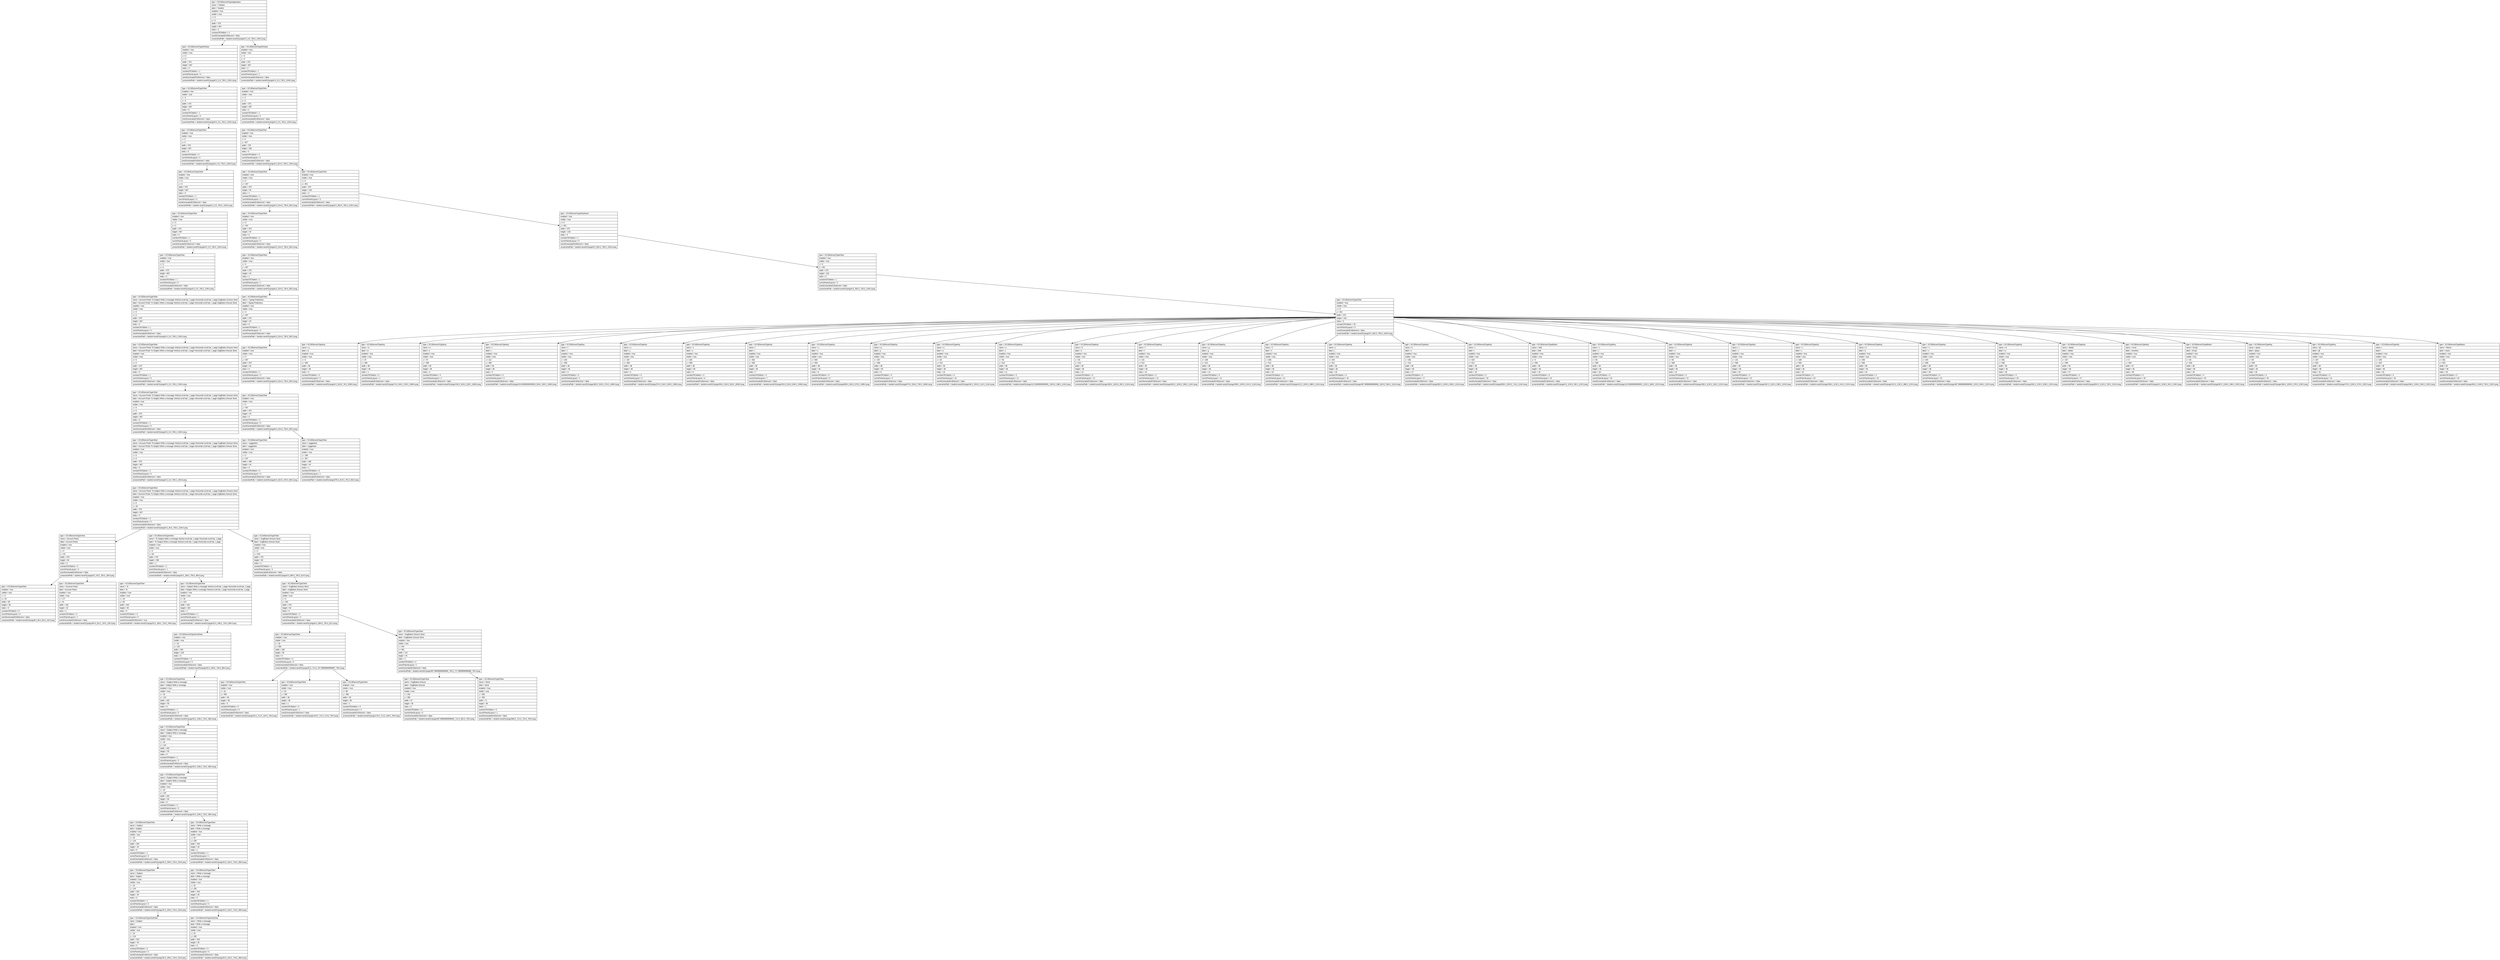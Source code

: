 digraph Layout {

	node [shape=record fontname=Arial];

	0	[label="{type = XCUIElementTypeApplication\l|name = Twobird\l|label = Twobird\l|enabled = true\l|visible = true\l|x = 0\l|y = 0\l|width = 375\l|height = 667\l|index = 0\l|numberOfChildren = 3\l|eventGeneratedOnElement = false \l|screenshotPath = twobird-send/S1/pngs/0.0_0.0_750.0_1334.0.png\l}"]
	1	[label="{type = XCUIElementTypeWindow\l|enabled = true\l|visible = true\l|x = 0\l|y = 0\l|width = 375\l|height = 667\l|index = 0\l|numberOfChildren = 1\l|numInParentLayout = 0\l|eventGeneratedOnElement = false \l|screenshotPath = twobird-send/S1/pngs/0.0_0.0_750.0_1334.0.png\l}"]
	2	[label="{type = XCUIElementTypeWindow\l|enabled = true\l|visible = true\l|x = 0\l|y = 0\l|width = 375\l|height = 667\l|index = 2\l|numberOfChildren = 1\l|numInParentLayout = 2\l|eventGeneratedOnElement = false \l|screenshotPath = twobird-send/S1/pngs/0.0_0.0_750.0_1334.0.png\l}"]
	3	[label="{type = XCUIElementTypeOther\l|enabled = true\l|visible = true\l|x = 0\l|y = 0\l|width = 375\l|height = 667\l|index = 0\l|numberOfChildren = 1\l|numInParentLayout = 0\l|eventGeneratedOnElement = false \l|screenshotPath = twobird-send/S1/pngs/0.0_0.0_750.0_1334.0.png\l}"]
	4	[label="{type = XCUIElementTypeOther\l|enabled = true\l|visible = true\l|x = 0\l|y = 0\l|width = 375\l|height = 667\l|index = 0\l|numberOfChildren = 1\l|numInParentLayout = 0\l|eventGeneratedOnElement = false \l|screenshotPath = twobird-send/S1/pngs/0.0_0.0_750.0_1334.0.png\l}"]
	5	[label="{type = XCUIElementTypeOther\l|enabled = true\l|visible = true\l|x = 0\l|y = 0\l|width = 375\l|height = 667\l|index = 0\l|numberOfChildren = 2\l|numInParentLayout = 0\l|eventGeneratedOnElement = false \l|screenshotPath = twobird-send/S1/pngs/0.0_0.0_750.0_1334.0.png\l}"]
	6	[label="{type = XCUIElementTypeOther\l|enabled = true\l|visible = true\l|x = 0\l|y = 407\l|width = 375\l|height = 260\l|index = 0\l|numberOfChildren = 4\l|numInParentLayout = 0\l|eventGeneratedOnElement = false \l|screenshotPath = twobird-send/S1/pngs/0.0_814.0_750.0_1334.0.png\l}"]
	7	[label="{type = XCUIElementTypeOther\l|enabled = true\l|visible = true\l|x = 0\l|y = 0\l|width = 375\l|height = 667\l|index = 0\l|numberOfChildren = 1\l|numInParentLayout = 0\l|eventGeneratedOnElement = false \l|screenshotPath = twobird-send/S1/pngs/0.0_0.0_750.0_1334.0.png\l}"]
	8	[label="{type = XCUIElementTypeOther\l|enabled = true\l|visible = true\l|x = 0\l|y = 407\l|width = 375\l|height = 44\l|index = 1\l|numberOfChildren = 1\l|numInParentLayout = 1\l|eventGeneratedOnElement = false \l|screenshotPath = twobird-send/S1/pngs/0.0_814.0_750.0_902.0.png\l}"]
	9	[label="{type = XCUIElementTypeOther\l|enabled = true\l|visible = true\l|x = 0\l|y = 451\l|width = 375\l|height = 216\l|index = 3\l|numberOfChildren = 1\l|numInParentLayout = 3\l|eventGeneratedOnElement = false \l|screenshotPath = twobird-send/S1/pngs/0.0_902.0_750.0_1334.0.png\l}"]
	10	[label="{type = XCUIElementTypeOther\l|enabled = true\l|visible = true\l|x = 0\l|y = 0\l|width = 375\l|height = 667\l|index = 0\l|numberOfChildren = 1\l|numInParentLayout = 0\l|eventGeneratedOnElement = false \l|screenshotPath = twobird-send/S1/pngs/0.0_0.0_750.0_1334.0.png\l}"]
	11	[label="{type = XCUIElementTypeOther\l|enabled = true\l|visible = true\l|x = 0\l|y = 407\l|width = 375\l|height = 44\l|index = 0\l|numberOfChildren = 2\l|numInParentLayout = 0\l|eventGeneratedOnElement = false \l|screenshotPath = twobird-send/S1/pngs/0.0_814.0_750.0_902.0.png\l}"]
	12	[label="{type = XCUIElementTypeKeyboard\l|enabled = true\l|visible = true\l|x = 0\l|y = 451\l|width = 375\l|height = 216\l|index = 0\l|numberOfChildren = 1\l|numInParentLayout = 0\l|eventGeneratedOnElement = false \l|screenshotPath = twobird-send/S1/pngs/0.0_902.0_750.0_1334.0.png\l}"]
	13	[label="{type = XCUIElementTypeOther\l|enabled = true\l|visible = true\l|x = 0\l|y = 0\l|width = 375\l|height = 667\l|index = 0\l|numberOfChildren = 1\l|numInParentLayout = 0\l|eventGeneratedOnElement = false \l|screenshotPath = twobird-send/S1/pngs/0.0_0.0_750.0_1334.0.png\l}"]
	14	[label="{type = XCUIElementTypeOther\l|enabled = true\l|visible = true\l|x = 0\l|y = 407\l|width = 375\l|height = 44\l|index = 1\l|numberOfChildren = 1\l|numInParentLayout = 1\l|eventGeneratedOnElement = false \l|screenshotPath = twobird-send/S1/pngs/0.0_814.0_750.0_902.0.png\l}"]
	15	[label="{type = XCUIElementTypeOther\l|enabled = true\l|visible = true\l|x = 0\l|y = 451\l|width = 375\l|height = 216\l|index = 0\l|numberOfChildren = 1\l|numInParentLayout = 0\l|eventGeneratedOnElement = false \l|screenshotPath = twobird-send/S1/pngs/0.0_902.0_750.0_1334.0.png\l}"]
	16	[label="{type = XCUIElementTypeOther\l|name = Account Picker To Subject Write a message Vertical scroll bar, 1 page Horizontal scroll bar, 1 page SvgButton.Snooze Send\l|label = Account Picker To Subject Write a message Vertical scroll bar, 1 page Horizontal scroll bar, 1 page SvgButton.Snooze Send\l|enabled = true\l|visible = true\l|x = 0\l|y = 0\l|width = 375\l|height = 667\l|index = 0\l|numberOfChildren = 1\l|numInParentLayout = 0\l|eventGeneratedOnElement = false \l|screenshotPath = twobird-send/S1/pngs/0.0_0.0_750.0_1334.0.png\l}"]
	17	[label="{type = XCUIElementTypeOther\l|name = Typing Predictions\l|label = Typing Predictions\l|enabled = true\l|visible = true\l|x = 0\l|y = 407\l|width = 375\l|height = 44\l|index = 0\l|numberOfChildren = 1\l|numInParentLayout = 0\l|eventGeneratedOnElement = false \l|screenshotPath = twobird-send/S1/pngs/0.0_814.0_750.0_902.0.png\l}"]
	18	[label="{type = XCUIElementTypeOther\l|enabled = true\l|visible = true\l|x = 0\l|y = 451\l|width = 375\l|height = 216\l|index = 0\l|numberOfChildren = 34\l|numInParentLayout = 0\l|eventGeneratedOnElement = false \l|screenshotPath = twobird-send/S1/pngs/0.0_902.0_750.0_1334.0.png\l}"]
	19	[label="{type = XCUIElementTypeOther\l|name = Account Picker To Subject Write a message Vertical scroll bar, 1 page Horizontal scroll bar, 1 page SvgButton.Snooze Send\l|label = Account Picker To Subject Write a message Vertical scroll bar, 1 page Horizontal scroll bar, 1 page SvgButton.Snooze Send\l|enabled = true\l|visible = true\l|x = 0\l|y = 0\l|width = 375\l|height = 667\l|index = 0\l|numberOfChildren = 1\l|numInParentLayout = 0\l|eventGeneratedOnElement = false \l|screenshotPath = twobird-send/S1/pngs/0.0_0.0_750.0_1334.0.png\l}"]
	20	[label="{type = XCUIElementTypeOther\l|enabled = true\l|visible = true\l|x = 0\l|y = 407\l|width = 375\l|height = 44\l|index = 0\l|numberOfChildren = 1\l|numInParentLayout = 0\l|eventGeneratedOnElement = false \l|screenshotPath = twobird-send/S1/pngs/0.0_814.0_750.0_902.0.png\l}"]
	21	[label="{type = XCUIElementTypeKey\l|name = q\l|label = q\l|enabled = true\l|visible = true\l|x = 0\l|y = 458\l|width = 38\l|height = 46\l|index = 0\l|numberOfChildren = 0\l|numInParentLayout = 0\l|eventGeneratedOnElement = false \l|screenshotPath = twobird-send/S1/pngs/0.0_916.0_76.0_1008.0.png\l}"]
	22	[label="{type = XCUIElementTypeKey\l|name = w\l|label = w\l|enabled = true\l|visible = true\l|x = 37\l|y = 458\l|width = 38\l|height = 46\l|index = 1\l|numberOfChildren = 0\l|numInParentLayout = 1\l|eventGeneratedOnElement = false \l|screenshotPath = twobird-send/S1/pngs/74.0_916.0_150.0_1008.0.png\l}"]
	23	[label="{type = XCUIElementTypeKey\l|name = e\l|label = e\l|enabled = true\l|visible = true\l|x = 75\l|y = 458\l|width = 38\l|height = 46\l|index = 2\l|numberOfChildren = 0\l|numInParentLayout = 2\l|eventGeneratedOnElement = false \l|screenshotPath = twobird-send/S1/pngs/150.0_916.0_226.0_1008.0.png\l}"]
	24	[label="{type = XCUIElementTypeKey\l|name = r\l|label = r\l|enabled = true\l|visible = true\l|x = 112\l|y = 458\l|width = 38\l|height = 46\l|index = 3\l|numberOfChildren = 0\l|numInParentLayout = 3\l|eventGeneratedOnElement = false \l|screenshotPath = twobird-send/S1/pngs/224.00000000000003_916.0_300.0_1008.0.png\l}"]
	25	[label="{type = XCUIElementTypeKey\l|name = t\l|label = t\l|enabled = true\l|visible = true\l|x = 150\l|y = 458\l|width = 38\l|height = 46\l|index = 4\l|numberOfChildren = 0\l|numInParentLayout = 4\l|eventGeneratedOnElement = false \l|screenshotPath = twobird-send/S1/pngs/300.0_916.0_376.0_1008.0.png\l}"]
	26	[label="{type = XCUIElementTypeKey\l|name = y\l|label = y\l|enabled = true\l|visible = true\l|x = 187\l|y = 458\l|width = 38\l|height = 46\l|index = 5\l|numberOfChildren = 0\l|numInParentLayout = 5\l|eventGeneratedOnElement = false \l|screenshotPath = twobird-send/S1/pngs/374.0_916.0_450.0_1008.0.png\l}"]
	27	[label="{type = XCUIElementTypeKey\l|name = u\l|label = u\l|enabled = true\l|visible = true\l|x = 225\l|y = 458\l|width = 38\l|height = 46\l|index = 6\l|numberOfChildren = 0\l|numInParentLayout = 6\l|eventGeneratedOnElement = false \l|screenshotPath = twobird-send/S1/pngs/450.0_916.0_526.0_1008.0.png\l}"]
	28	[label="{type = XCUIElementTypeKey\l|name = i\l|label = i\l|enabled = true\l|visible = true\l|x = 262\l|y = 458\l|width = 38\l|height = 46\l|index = 7\l|numberOfChildren = 0\l|numInParentLayout = 7\l|eventGeneratedOnElement = false \l|screenshotPath = twobird-send/S1/pngs/524.0_916.0_600.0_1008.0.png\l}"]
	29	[label="{type = XCUIElementTypeKey\l|name = o\l|label = o\l|enabled = true\l|visible = true\l|x = 300\l|y = 458\l|width = 38\l|height = 46\l|index = 8\l|numberOfChildren = 0\l|numInParentLayout = 8\l|eventGeneratedOnElement = false \l|screenshotPath = twobird-send/S1/pngs/600.0_916.0_676.0_1008.0.png\l}"]
	30	[label="{type = XCUIElementTypeKey\l|name = p\l|label = p\l|enabled = true\l|visible = true\l|x = 337\l|y = 458\l|width = 38\l|height = 46\l|index = 9\l|numberOfChildren = 0\l|numInParentLayout = 9\l|eventGeneratedOnElement = false \l|screenshotPath = twobird-send/S1/pngs/674.0_916.0_750.0_1008.0.png\l}"]
	31	[label="{type = XCUIElementTypeKey\l|name = a\l|label = a\l|enabled = true\l|visible = true\l|x = 18\l|y = 512\l|width = 38\l|height = 46\l|index = 10\l|numberOfChildren = 0\l|numInParentLayout = 10\l|eventGeneratedOnElement = false \l|screenshotPath = twobird-send/S1/pngs/36.0_1024.0_112.0_1116.0.png\l}"]
	32	[label="{type = XCUIElementTypeKey\l|name = s\l|label = s\l|enabled = true\l|visible = true\l|x = 56\l|y = 512\l|width = 38\l|height = 46\l|index = 11\l|numberOfChildren = 0\l|numInParentLayout = 11\l|eventGeneratedOnElement = false \l|screenshotPath = twobird-send/S1/pngs/112.00000000000001_1024.0_188.0_1116.0.png\l}"]
	33	[label="{type = XCUIElementTypeKey\l|name = d\l|label = d\l|enabled = true\l|visible = true\l|x = 93\l|y = 512\l|width = 38\l|height = 46\l|index = 12\l|numberOfChildren = 0\l|numInParentLayout = 12\l|eventGeneratedOnElement = false \l|screenshotPath = twobird-send/S1/pngs/186.0_1024.0_262.0_1116.0.png\l}"]
	34	[label="{type = XCUIElementTypeKey\l|name = f\l|label = f\l|enabled = true\l|visible = true\l|x = 131\l|y = 512\l|width = 38\l|height = 46\l|index = 13\l|numberOfChildren = 0\l|numInParentLayout = 13\l|eventGeneratedOnElement = false \l|screenshotPath = twobird-send/S1/pngs/262.0_1024.0_338.0_1116.0.png\l}"]
	35	[label="{type = XCUIElementTypeKey\l|name = g\l|label = g\l|enabled = true\l|visible = true\l|x = 169\l|y = 512\l|width = 38\l|height = 46\l|index = 14\l|numberOfChildren = 0\l|numInParentLayout = 14\l|eventGeneratedOnElement = false \l|screenshotPath = twobird-send/S1/pngs/338.0_1024.0_414.0_1116.0.png\l}"]
	36	[label="{type = XCUIElementTypeKey\l|name = h\l|label = h\l|enabled = true\l|visible = true\l|x = 206\l|y = 512\l|width = 38\l|height = 46\l|index = 15\l|numberOfChildren = 0\l|numInParentLayout = 15\l|eventGeneratedOnElement = false \l|screenshotPath = twobird-send/S1/pngs/412.0_1024.0_488.0_1116.0.png\l}"]
	37	[label="{type = XCUIElementTypeKey\l|name = j\l|label = j\l|enabled = true\l|visible = true\l|x = 244\l|y = 512\l|width = 38\l|height = 46\l|index = 16\l|numberOfChildren = 0\l|numInParentLayout = 16\l|eventGeneratedOnElement = false \l|screenshotPath = twobird-send/S1/pngs/487.99999999999994_1024.0_564.0_1116.0.png\l}"]
	38	[label="{type = XCUIElementTypeKey\l|name = k\l|label = k\l|enabled = true\l|visible = true\l|x = 281\l|y = 512\l|width = 38\l|height = 46\l|index = 17\l|numberOfChildren = 0\l|numInParentLayout = 17\l|eventGeneratedOnElement = false \l|screenshotPath = twobird-send/S1/pngs/562.0_1024.0_638.0_1116.0.png\l}"]
	39	[label="{type = XCUIElementTypeKey\l|name = l\l|label = l\l|enabled = true\l|visible = true\l|x = 319\l|y = 512\l|width = 38\l|height = 46\l|index = 18\l|numberOfChildren = 0\l|numInParentLayout = 18\l|eventGeneratedOnElement = false \l|screenshotPath = twobird-send/S1/pngs/638.0_1024.0_714.0_1116.0.png\l}"]
	40	[label="{type = XCUIElementTypeButton\l|name = shift\l|label = shift\l|enabled = true\l|visible = true\l|x = 0\l|y = 566\l|width = 48\l|height = 46\l|index = 19\l|numberOfChildren = 0\l|numInParentLayout = 19\l|eventGeneratedOnElement = false \l|screenshotPath = twobird-send/S1/pngs/0.0_1132.0_96.0_1224.0.png\l}"]
	41	[label="{type = XCUIElementTypeKey\l|name = z\l|label = z\l|enabled = true\l|visible = true\l|x = 56\l|y = 566\l|width = 38\l|height = 46\l|index = 20\l|numberOfChildren = 0\l|numInParentLayout = 20\l|eventGeneratedOnElement = false \l|screenshotPath = twobird-send/S1/pngs/112.00000000000001_1132.0_188.0_1224.0.png\l}"]
	42	[label="{type = XCUIElementTypeKey\l|name = x\l|label = x\l|enabled = true\l|visible = true\l|x = 93\l|y = 566\l|width = 38\l|height = 46\l|index = 21\l|numberOfChildren = 0\l|numInParentLayout = 21\l|eventGeneratedOnElement = false \l|screenshotPath = twobird-send/S1/pngs/186.0_1132.0_262.0_1224.0.png\l}"]
	43	[label="{type = XCUIElementTypeKey\l|name = c\l|label = c\l|enabled = true\l|visible = true\l|x = 131\l|y = 566\l|width = 38\l|height = 46\l|index = 22\l|numberOfChildren = 0\l|numInParentLayout = 22\l|eventGeneratedOnElement = false \l|screenshotPath = twobird-send/S1/pngs/262.0_1132.0_338.0_1224.0.png\l}"]
	44	[label="{type = XCUIElementTypeKey\l|name = v\l|label = v\l|enabled = true\l|visible = true\l|x = 169\l|y = 566\l|width = 38\l|height = 46\l|index = 23\l|numberOfChildren = 0\l|numInParentLayout = 23\l|eventGeneratedOnElement = false \l|screenshotPath = twobird-send/S1/pngs/338.0_1132.0_414.0_1224.0.png\l}"]
	45	[label="{type = XCUIElementTypeKey\l|name = b\l|label = b\l|enabled = true\l|visible = true\l|x = 206\l|y = 566\l|width = 38\l|height = 46\l|index = 24\l|numberOfChildren = 0\l|numInParentLayout = 24\l|eventGeneratedOnElement = false \l|screenshotPath = twobird-send/S1/pngs/412.0_1132.0_488.0_1224.0.png\l}"]
	46	[label="{type = XCUIElementTypeKey\l|name = n\l|label = n\l|enabled = true\l|visible = true\l|x = 244\l|y = 566\l|width = 38\l|height = 46\l|index = 25\l|numberOfChildren = 0\l|numInParentLayout = 25\l|eventGeneratedOnElement = false \l|screenshotPath = twobird-send/S1/pngs/487.99999999999994_1132.0_564.0_1224.0.png\l}"]
	47	[label="{type = XCUIElementTypeKey\l|name = m\l|label = m\l|enabled = true\l|visible = true\l|x = 281\l|y = 566\l|width = 38\l|height = 46\l|index = 26\l|numberOfChildren = 0\l|numInParentLayout = 26\l|eventGeneratedOnElement = false \l|screenshotPath = twobird-send/S1/pngs/562.0_1132.0_638.0_1224.0.png\l}"]
	48	[label="{type = XCUIElementTypeKey\l|name = delete\l|label = delete\l|enabled = true\l|visible = true\l|x = 327\l|y = 566\l|width = 48\l|height = 46\l|index = 27\l|numberOfChildren = 0\l|numInParentLayout = 27\l|eventGeneratedOnElement = false \l|screenshotPath = twobird-send/S1/pngs/654.0_1132.0_750.0_1224.0.png\l}"]
	49	[label="{type = XCUIElementTypeKey\l|name = more\l|label = numbers\l|enabled = true\l|visible = true\l|x = 0\l|y = 620\l|width = 47\l|height = 46\l|index = 28\l|numberOfChildren = 0\l|numInParentLayout = 28\l|eventGeneratedOnElement = false \l|screenshotPath = twobird-send/S1/pngs/0.0_1240.0_94.0_1332.0.png\l}"]
	50	[label="{type = XCUIElementTypeButton\l|name = Emoji\l|label = Emoji\l|enabled = true\l|visible = true\l|x = 46\l|y = 620\l|width = 48\l|height = 46\l|index = 29\l|numberOfChildren = 0\l|numInParentLayout = 29\l|eventGeneratedOnElement = false \l|screenshotPath = twobird-send/S1/pngs/92.0_1240.0_188.0_1332.0.png\l}"]
	51	[label="{type = XCUIElementTypeKey\l|name = space\l|label = space\l|enabled = true\l|visible = true\l|x = 93\l|y = 620\l|width = 95\l|height = 46\l|index = 30\l|numberOfChildren = 0\l|numInParentLayout = 30\l|eventGeneratedOnElement = false \l|screenshotPath = twobird-send/S1/pngs/186.0_1240.0_376.0_1332.0.png\l}"]
	52	[label="{type = XCUIElementTypeKey\l|name = @\l|label = @\l|enabled = true\l|visible = true\l|x = 187\l|y = 620\l|width = 48\l|height = 46\l|index = 31\l|numberOfChildren = 0\l|numInParentLayout = 31\l|eventGeneratedOnElement = false \l|screenshotPath = twobird-send/S1/pngs/374.0_1240.0_470.0_1332.0.png\l}"]
	53	[label="{type = XCUIElementTypeKey\l|name = .\l|label = .\l|enabled = true\l|visible = true\l|x = 234\l|y = 620\l|width = 48\l|height = 46\l|index = 32\l|numberOfChildren = 0\l|numInParentLayout = 32\l|eventGeneratedOnElement = false \l|screenshotPath = twobird-send/S1/pngs/468.0_1240.0_564.0_1332.0.png\l}"]
	54	[label="{type = XCUIElementTypeButton\l|name = Return\l|label = return\l|enabled = true\l|visible = true\l|x = 281\l|y = 620\l|width = 94\l|height = 46\l|index = 33\l|numberOfChildren = 0\l|numInParentLayout = 33\l|eventGeneratedOnElement = false \l|screenshotPath = twobird-send/S1/pngs/562.0_1240.0_750.0_1332.0.png\l}"]
	55	[label="{type = XCUIElementTypeOther\l|name = Account Picker To Subject Write a message Vertical scroll bar, 1 page Horizontal scroll bar, 1 page SvgButton.Snooze Send\l|label = Account Picker To Subject Write a message Vertical scroll bar, 1 page Horizontal scroll bar, 1 page SvgButton.Snooze Send\l|enabled = true\l|visible = true\l|x = 0\l|y = 0\l|width = 375\l|height = 667\l|index = 0\l|numberOfChildren = 1\l|numInParentLayout = 0\l|eventGeneratedOnElement = false \l|screenshotPath = twobird-send/S1/pngs/0.0_0.0_750.0_1334.0.png\l}"]
	56	[label="{type = XCUIElementTypeOther\l|enabled = true\l|visible = true\l|x = 0\l|y = 407\l|width = 375\l|height = 44\l|index = 0\l|numberOfChildren = 2\l|numInParentLayout = 0\l|eventGeneratedOnElement = false \l|screenshotPath = twobird-send/S1/pngs/0.0_814.0_750.0_902.0.png\l}"]
	57	[label="{type = XCUIElementTypeOther\l|name = Account Picker To Subject Write a message Vertical scroll bar, 1 page Horizontal scroll bar, 1 page SvgButton.Snooze Send\l|label = Account Picker To Subject Write a message Vertical scroll bar, 1 page Horizontal scroll bar, 1 page SvgButton.Snooze Send\l|enabled = true\l|visible = true\l|x = 0\l|y = 0\l|width = 375\l|height = 667\l|index = 0\l|numberOfChildren = 1\l|numInParentLayout = 0\l|eventGeneratedOnElement = false \l|screenshotPath = twobird-send/S1/pngs/0.0_0.0_750.0_1334.0.png\l}"]
	58	[label="{type = XCUIElementTypeOther\l|name = suggestion\l|label = suggestion\l|enabled = true\l|visible = true\l|x = 0\l|y = 407\l|width = 188\l|height = 44\l|index = 0\l|numberOfChildren = 0\l|numInParentLayout = 0\l|eventGeneratedOnElement = false \l|screenshotPath = twobird-send/S1/pngs/0.0_814.0_376.0_902.0.png\l}"]
	59	[label="{type = XCUIElementTypeOther\l|name = suggestion\l|label = suggestion\l|enabled = true\l|visible = true\l|x = 188\l|y = 407\l|width = 188\l|height = 44\l|index = 1\l|numberOfChildren = 0\l|numInParentLayout = 1\l|eventGeneratedOnElement = false \l|screenshotPath = twobird-send/S1/pngs/376.0_814.0_752.0_902.0.png\l}"]
	60	[label="{type = XCUIElementTypeOther\l|name = Account Picker To Subject Write a message Vertical scroll bar, 1 page Horizontal scroll bar, 1 page SvgButton.Snooze Send\l|label = Account Picker To Subject Write a message Vertical scroll bar, 1 page Horizontal scroll bar, 1 page SvgButton.Snooze Send\l|enabled = true\l|visible = true\l|x = 0\l|y = 20\l|width = 375\l|height = 647\l|index = 0\l|numberOfChildren = 3\l|numInParentLayout = 0\l|eventGeneratedOnElement = false \l|screenshotPath = twobird-send/S1/pngs/0.0_40.0_750.0_1334.0.png\l}"]
	61	[label="{type = XCUIElementTypeOther\l|name = Account Picker\l|label = Account Picker\l|enabled = true\l|visible = true\l|x = 0\l|y = 20\l|width = 375\l|height = 64\l|index = 0\l|numberOfChildren = 2\l|numInParentLayout = 0\l|eventGeneratedOnElement = false \l|screenshotPath = twobird-send/S1/pngs/0.0_40.0_750.0_168.0.png\l}"]
	62	[label="{type = XCUIElementTypeOther\l|name = To Subject Write a message Vertical scroll bar, 1 page Horizontal scroll bar, 1 page\l|label = To Subject Write a message Vertical scroll bar, 1 page Horizontal scroll bar, 1 page\l|enabled = true\l|visible = true\l|x = 0\l|y = 84\l|width = 375\l|height = 258\l|index = 1\l|numberOfChildren = 2\l|numInParentLayout = 1\l|eventGeneratedOnElement = false \l|screenshotPath = twobird-send/S1/pngs/0.0_168.0_750.0_684.0.png\l}"]
	63	[label="{type = XCUIElementTypeOther\l|name = SvgButton.Snooze Send\l|label = SvgButton.Snooze Send\l|enabled = true\l|visible = true\l|x = 0\l|y = 342\l|width = 375\l|height = 65\l|index = 2\l|numberOfChildren = 1\l|numInParentLayout = 2\l|eventGeneratedOnElement = false \l|screenshotPath = twobird-send/S1/pngs/0.0_684.0_750.0_814.0.png\l}"]
	64	[label="{type = XCUIElementTypeOther\l|enabled = true\l|visible = true\l|x = 4\l|y = 33\l|width = 38\l|height = 38\l|index = 0\l|numberOfChildren = 0\l|numInParentLayout = 0\l|eventGeneratedOnElement = false \l|screenshotPath = twobird-send/S1/pngs/8.0_66.0_84.0_142.0.png\l}"]
	65	[label="{type = XCUIElementTypeOther\l|name = Account Picker\l|label = Account Picker\l|enabled = true\l|visible = true\l|x = 177\l|y = 41\l|width = 182\l|height = 22\l|index = 1\l|numberOfChildren = 0\l|numInParentLayout = 1\l|eventGeneratedOnElement = false \l|screenshotPath = twobird-send/S1/pngs/354.0_82.0_718.0_126.0.png\l}"]
	66	[label="{type = XCUIElementTypeOther\l|name = To\l|label = To\l|enabled = true\l|visible = true\l|x = 16\l|y = 84\l|width = 343\l|height = 40\l|index = 0\l|numberOfChildren = 0\l|numInParentLayout = 0\l|eventGeneratedOnElement = true \l|screenshotPath = twobird-send/S1/pngs/32.0_168.0_718.0_248.0.png\l}"]
	67	[label="{type = XCUIElementTypeOther\l|name = Subject Write a message Vertical scroll bar, 1 page Horizontal scroll bar, 1 page\l|label = Subject Write a message Vertical scroll bar, 1 page Horizontal scroll bar, 1 page\l|enabled = true\l|visible = true\l|x = 16\l|y = 124\l|width = 343\l|height = 218\l|index = 1\l|numberOfChildren = 1\l|numInParentLayout = 1\l|eventGeneratedOnElement = false \l|screenshotPath = twobird-send/S1/pngs/32.0_248.0_718.0_684.0.png\l}"]
	68	[label="{type = XCUIElementTypeOther\l|name = SvgButton.Snooze Send\l|label = SvgButton.Snooze Send\l|enabled = true\l|visible = true\l|x = 0\l|y = 342\l|width = 375\l|height = 64\l|index = 0\l|numberOfChildren = 2\l|numInParentLayout = 0\l|eventGeneratedOnElement = false \l|screenshotPath = twobird-send/S1/pngs/0.0_684.0_750.0_812.0.png\l}"]
	69	[label="{type = XCUIElementTypeScrollView\l|enabled = true\l|visible = true\l|x = 16\l|y = 124\l|width = 343\l|height = 218\l|index = 0\l|numberOfChildren = 3\l|numInParentLayout = 0\l|eventGeneratedOnElement = false \l|screenshotPath = twobird-send/S1/pngs/32.0_248.0_718.0_684.0.png\l}"]
	70	[label="{type = XCUIElementTypeOther\l|enabled = true\l|visible = true\l|x = 16\l|y = 356\l|width = 108\l|height = 36\l|index = 0\l|numberOfChildren = 3\l|numInParentLayout = 0\l|eventGeneratedOnElement = false \l|screenshotPath = twobird-send/S1/pngs/32.0_712.0_247.99999999999997_784.0.png\l}"]
	71	[label="{type = XCUIElementTypeOther\l|name = SvgButton.Snooze Send\l|label = SvgButton.Snooze Send\l|enabled = true\l|visible = true\l|x = 244\l|y = 352\l|width = 115\l|height = 44\l|index = 1\l|numberOfChildren = 2\l|numInParentLayout = 1\l|eventGeneratedOnElement = false \l|screenshotPath = twobird-send/S1/pngs/487.99999999999994_704.0_717.9999999999999_792.0.png\l}"]
	72	[label="{type = XCUIElementTypeOther\l|name = Subject Write a message\l|label = Subject Write a message\l|enabled = true\l|visible = true\l|x = 16\l|y = 124\l|width = 343\l|height = 59\l|index = 0\l|numberOfChildren = 1\l|numInParentLayout = 0\l|eventGeneratedOnElement = false \l|screenshotPath = twobird-send/S1/pngs/32.0_248.0_718.0_366.0.png\l}"]
	73	[label="{type = XCUIElementTypeOther\l|enabled = true\l|visible = true\l|x = 16\l|y = 356\l|width = 36\l|height = 36\l|index = 0\l|numberOfChildren = 0\l|numInParentLayout = 0\l|eventGeneratedOnElement = false \l|screenshotPath = twobird-send/S1/pngs/32.0_712.0_104.0_784.0.png\l}"]
	74	[label="{type = XCUIElementTypeOther\l|enabled = true\l|visible = true\l|x = 52\l|y = 356\l|width = 36\l|height = 36\l|index = 1\l|numberOfChildren = 0\l|numInParentLayout = 1\l|eventGeneratedOnElement = false \l|screenshotPath = twobird-send/S1/pngs/104.0_712.0_176.0_784.0.png\l}"]
	75	[label="{type = XCUIElementTypeOther\l|enabled = true\l|visible = true\l|x = 88\l|y = 356\l|width = 36\l|height = 36\l|index = 2\l|numberOfChildren = 0\l|numInParentLayout = 2\l|eventGeneratedOnElement = false \l|screenshotPath = twobird-send/S1/pngs/176.0_712.0_248.0_784.0.png\l}"]
	76	[label="{type = XCUIElementTypeOther\l|name = SvgButton.Snooze\l|label = SvgButton.Snooze\l|enabled = true\l|visible = true\l|x = 244\l|y = 356\l|width = 37\l|height = 36\l|index = 0\l|numberOfChildren = 0\l|numInParentLayout = 0\l|eventGeneratedOnElement = false \l|screenshotPath = twobird-send/S1/pngs/487.99999999999994_712.0_562.0_784.0.png\l}"]
	77	[label="{type = XCUIElementTypeOther\l|name = Send\l|label = Send\l|enabled = true\l|visible = true\l|x = 284\l|y = 356\l|width = 71\l|height = 36\l|index = 1\l|numberOfChildren = 0\l|numInParentLayout = 1\l|eventGeneratedOnElement = false \l|screenshotPath = twobird-send/S1/pngs/568.0_712.0_710.0_784.0.png\l}"]
	78	[label="{type = XCUIElementTypeOther\l|name = Subject Write a message\l|label = Subject Write a message\l|enabled = true\l|visible = true\l|x = 16\l|y = 124\l|width = 343\l|height = 59\l|index = 0\l|numberOfChildren = 1\l|numInParentLayout = 0\l|eventGeneratedOnElement = false \l|screenshotPath = twobird-send/S1/pngs/32.0_248.0_718.0_366.0.png\l}"]
	79	[label="{type = XCUIElementTypeOther\l|name = Subject Write a message\l|label = Subject Write a message\l|enabled = true\l|visible = true\l|x = 16\l|y = 124\l|width = 343\l|height = 59\l|index = 0\l|numberOfChildren = 2\l|numInParentLayout = 0\l|eventGeneratedOnElement = false \l|screenshotPath = twobird-send/S1/pngs/32.0_248.0_718.0_366.0.png\l}"]
	80	[label="{type = XCUIElementTypeOther\l|name = Subject\l|label = Subject\l|enabled = true\l|visible = true\l|x = 16\l|y = 124\l|width = 343\l|height = 34\l|index = 0\l|numberOfChildren = 1\l|numInParentLayout = 0\l|eventGeneratedOnElement = false \l|screenshotPath = twobird-send/S1/pngs/32.0_248.0_718.0_316.0.png\l}"]
	81	[label="{type = XCUIElementTypeOther\l|name = Write a message\l|label = Write a message\l|enabled = true\l|visible = true\l|x = 16\l|y = 158\l|width = 343\l|height = 25\l|index = 1\l|numberOfChildren = 1\l|numInParentLayout = 1\l|eventGeneratedOnElement = false \l|screenshotPath = twobird-send/S1/pngs/32.0_316.0_718.0_366.0.png\l}"]
	82	[label="{type = XCUIElementTypeOther\l|name = Subject\l|label = Subject\l|enabled = true\l|visible = true\l|x = 16\l|y = 124\l|width = 343\l|height = 34\l|index = 0\l|numberOfChildren = 1\l|numInParentLayout = 0\l|eventGeneratedOnElement = false \l|screenshotPath = twobird-send/S1/pngs/32.0_248.0_718.0_316.0.png\l}"]
	83	[label="{type = XCUIElementTypeOther\l|name = Write a message\l|label = Write a message\l|enabled = true\l|visible = true\l|x = 16\l|y = 158\l|width = 343\l|height = 25\l|index = 0\l|numberOfChildren = 1\l|numInParentLayout = 0\l|eventGeneratedOnElement = false \l|screenshotPath = twobird-send/S1/pngs/32.0_316.0_718.0_366.0.png\l}"]
	84	[label="{type = XCUIElementTypeTextField\l|value = Subject\l|label = \l|enabled = true\l|visible = true\l|x = 16\l|y = 124\l|width = 343\l|height = 34\l|index = 0\l|numberOfChildren = 0\l|numInParentLayout = 0\l|eventGeneratedOnElement = false \l|screenshotPath = twobird-send/S1/pngs/32.0_248.0_718.0_316.0.png\l}"]
	85	[label="{type = XCUIElementTypeTextView\l|name = Write a message\l|label = Write a message\l|enabled = true\l|visible = true\l|x = 16\l|y = 158\l|width = 343\l|height = 25\l|index = 0\l|numberOfChildren = 0\l|numInParentLayout = 0\l|eventGeneratedOnElement = false \l|screenshotPath = twobird-send/S1/pngs/32.0_316.0_718.0_366.0.png\l}"]


	0 -> 1
	0 -> 2
	1 -> 3
	2 -> 4
	3 -> 5
	4 -> 6
	5 -> 7
	6 -> 8
	6 -> 9
	7 -> 10
	8 -> 11
	9 -> 12
	10 -> 13
	11 -> 14
	12 -> 15
	13 -> 16
	14 -> 17
	15 -> 18
	16 -> 19
	17 -> 20
	18 -> 21
	18 -> 22
	18 -> 23
	18 -> 24
	18 -> 25
	18 -> 26
	18 -> 27
	18 -> 28
	18 -> 29
	18 -> 30
	18 -> 31
	18 -> 32
	18 -> 33
	18 -> 34
	18 -> 35
	18 -> 36
	18 -> 37
	18 -> 38
	18 -> 39
	18 -> 40
	18 -> 41
	18 -> 42
	18 -> 43
	18 -> 44
	18 -> 45
	18 -> 46
	18 -> 47
	18 -> 48
	18 -> 49
	18 -> 50
	18 -> 51
	18 -> 52
	18 -> 53
	18 -> 54
	19 -> 55
	20 -> 56
	55 -> 57
	56 -> 58
	56 -> 59
	57 -> 60
	60 -> 61
	60 -> 62
	60 -> 63
	61 -> 64
	61 -> 65
	62 -> 66
	62 -> 67
	63 -> 68
	67 -> 69
	68 -> 70
	68 -> 71
	69 -> 72
	70 -> 73
	70 -> 74
	70 -> 75
	71 -> 76
	71 -> 77
	72 -> 78
	78 -> 79
	79 -> 80
	79 -> 81
	80 -> 82
	81 -> 83
	82 -> 84
	83 -> 85


}